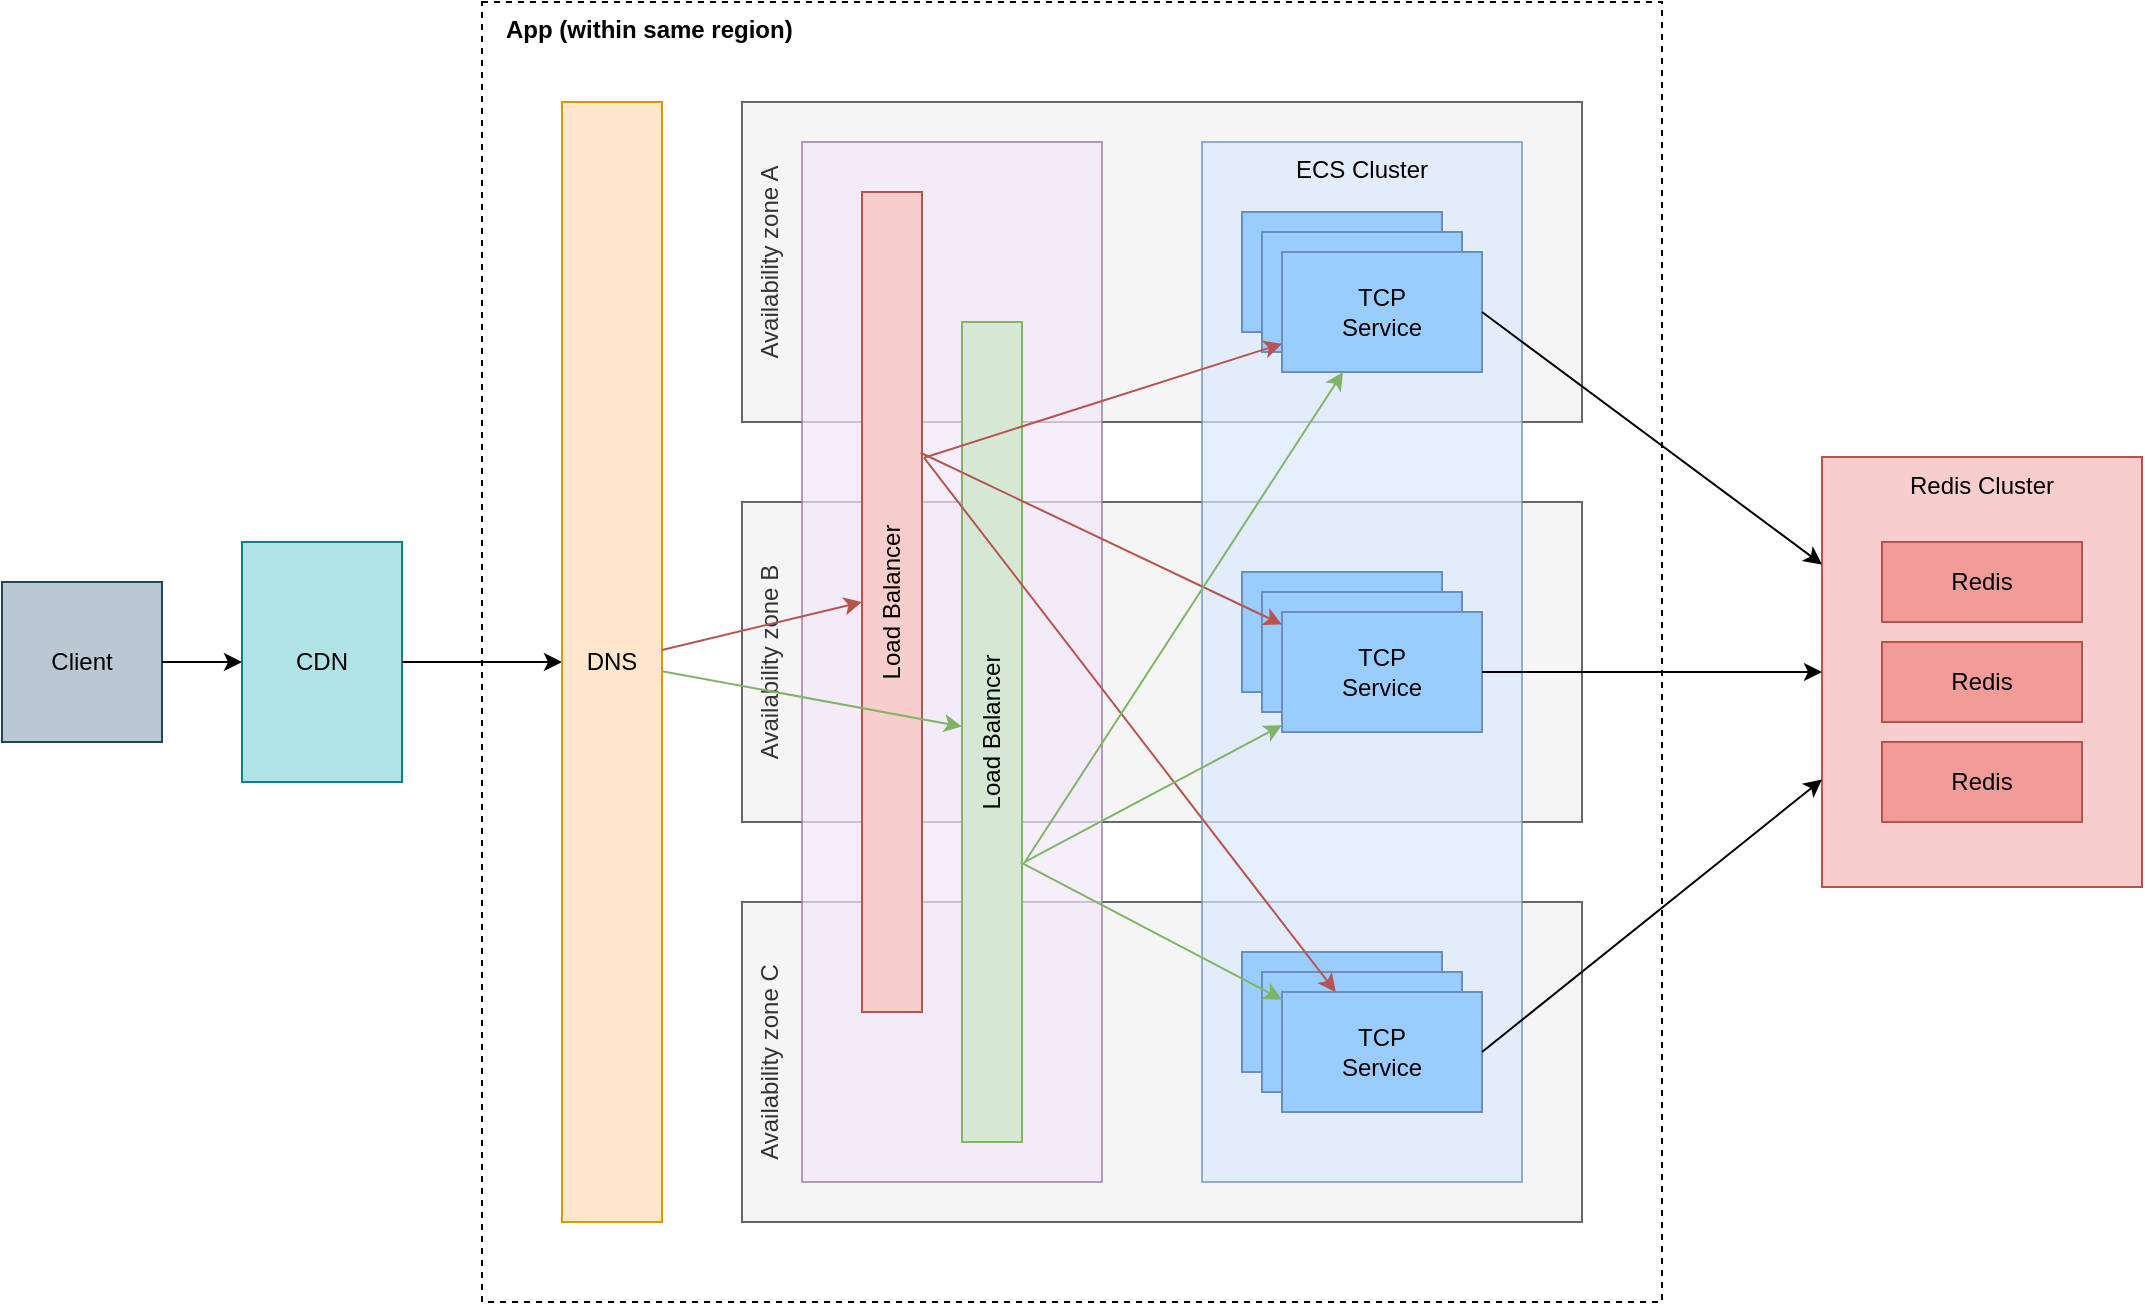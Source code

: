 <mxfile version="17.2.4" type="device" pages="2"><diagram id="96Qtm1Jb9VAXpW-SLc8x" name="Single region"><mxGraphModel dx="2088" dy="792" grid="1" gridSize="10" guides="1" tooltips="1" connect="1" arrows="1" fold="1" page="1" pageScale="1" pageWidth="850" pageHeight="1100" math="0" shadow="0"><root><mxCell id="0"/><mxCell id="1" parent="0"/><mxCell id="vBgQUn8A8mYcaR3TMzE2-48" value="App (within same region)" style="rounded=0;whiteSpace=wrap;html=1;dashed=1;verticalAlign=top;align=left;spacing=2;spacingLeft=10;fontStyle=1" vertex="1" parent="1"><mxGeometry x="200" y="30" width="590" height="650" as="geometry"/></mxCell><mxCell id="vBgQUn8A8mYcaR3TMzE2-33" value="Availability zone C" style="rounded=0;whiteSpace=wrap;html=1;fillColor=#f5f5f5;fontColor=#333333;strokeColor=#666666;align=center;verticalAlign=top;horizontal=0;" vertex="1" parent="1"><mxGeometry x="330" y="480" width="420" height="160" as="geometry"/></mxCell><mxCell id="vBgQUn8A8mYcaR3TMzE2-32" value="Availability zone B" style="rounded=0;whiteSpace=wrap;html=1;fillColor=#f5f5f5;fontColor=#333333;strokeColor=#666666;align=center;verticalAlign=top;horizontal=0;" vertex="1" parent="1"><mxGeometry x="330" y="280" width="420" height="160" as="geometry"/></mxCell><mxCell id="vBgQUn8A8mYcaR3TMzE2-5" value="Availability zone A" style="rounded=0;whiteSpace=wrap;html=1;fillColor=#f5f5f5;fontColor=#333333;strokeColor=#666666;align=center;verticalAlign=top;horizontal=0;" vertex="1" parent="1"><mxGeometry x="330" y="80" width="420" height="160" as="geometry"/></mxCell><mxCell id="4Nwpnol3QOVXxGuFKwtF-5" value="CDN" style="rounded=0;whiteSpace=wrap;html=1;fillColor=#b0e3e6;strokeColor=#0e8088;" vertex="1" parent="1"><mxGeometry x="80" y="300" width="80" height="120" as="geometry"/></mxCell><mxCell id="4Nwpnol3QOVXxGuFKwtF-16" value="" style="endArrow=classic;html=1;rounded=0;exitX=1;exitY=0.5;exitDx=0;exitDy=0;entryX=0;entryY=0.5;entryDx=0;entryDy=0;" edge="1" parent="1" source="4Nwpnol3QOVXxGuFKwtF-5" target="vBgQUn8A8mYcaR3TMzE2-31"><mxGeometry width="50" height="50" relative="1" as="geometry"><mxPoint x="100" y="480" as="sourcePoint"/><mxPoint x="200" y="420" as="targetPoint"/></mxGeometry></mxCell><mxCell id="CU__BdFzHq4G5Ylc6_tn-16" value="Client" style="rounded=0;whiteSpace=wrap;html=1;fillColor=#bac8d3;strokeColor=#23445d;" vertex="1" parent="1"><mxGeometry x="-40" y="320" width="80" height="80" as="geometry"/></mxCell><mxCell id="CU__BdFzHq4G5Ylc6_tn-17" value="" style="endArrow=classic;html=1;rounded=0;" edge="1" parent="1" source="CU__BdFzHq4G5Ylc6_tn-16" target="4Nwpnol3QOVXxGuFKwtF-5"><mxGeometry width="50" height="50" relative="1" as="geometry"><mxPoint x="-50" y="480" as="sourcePoint"/><mxPoint y="430" as="targetPoint"/></mxGeometry></mxCell><mxCell id="vBgQUn8A8mYcaR3TMzE2-11" value="ECS Cluster" style="rounded=0;whiteSpace=wrap;html=1;fillColor=#dae8fc;strokeColor=#6c8ebf;horizontal=1;verticalAlign=top;opacity=70;" vertex="1" parent="1"><mxGeometry x="560" y="100" width="160" height="520" as="geometry"/></mxCell><mxCell id="vBgQUn8A8mYcaR3TMzE2-12" value="TCP&lt;br&gt;Service" style="rounded=0;whiteSpace=wrap;html=1;fillColor=#99CCFF;strokeColor=#6c8ebf;" vertex="1" parent="1"><mxGeometry x="580" y="135" width="100" height="60" as="geometry"/></mxCell><mxCell id="vBgQUn8A8mYcaR3TMzE2-13" value="TCP&lt;br&gt;Service" style="rounded=0;whiteSpace=wrap;html=1;fillColor=#99CCFF;strokeColor=#6c8ebf;" vertex="1" parent="1"><mxGeometry x="590" y="145" width="100" height="60" as="geometry"/></mxCell><mxCell id="vBgQUn8A8mYcaR3TMzE2-14" value="TCP&lt;br&gt;Service" style="rounded=0;whiteSpace=wrap;html=1;fillColor=#99CCFF;strokeColor=#6c8ebf;" vertex="1" parent="1"><mxGeometry x="600" y="155" width="100" height="60" as="geometry"/></mxCell><mxCell id="vBgQUn8A8mYcaR3TMzE2-15" value="TCP&lt;br&gt;Service" style="rounded=0;whiteSpace=wrap;html=1;fillColor=#99CCFF;strokeColor=#6c8ebf;" vertex="1" parent="1"><mxGeometry x="580" y="315" width="100" height="60" as="geometry"/></mxCell><mxCell id="vBgQUn8A8mYcaR3TMzE2-16" value="TCP&lt;br&gt;Service" style="rounded=0;whiteSpace=wrap;html=1;fillColor=#99CCFF;strokeColor=#6c8ebf;" vertex="1" parent="1"><mxGeometry x="590" y="325" width="100" height="60" as="geometry"/></mxCell><mxCell id="vBgQUn8A8mYcaR3TMzE2-17" value="TCP&lt;br&gt;Service" style="rounded=0;whiteSpace=wrap;html=1;fillColor=#99CCFF;strokeColor=#6c8ebf;" vertex="1" parent="1"><mxGeometry x="600" y="335" width="100" height="60" as="geometry"/></mxCell><mxCell id="vBgQUn8A8mYcaR3TMzE2-18" value="TCP&lt;br&gt;Service" style="rounded=0;whiteSpace=wrap;html=1;fillColor=#99CCFF;strokeColor=#6c8ebf;" vertex="1" parent="1"><mxGeometry x="580" y="505" width="100" height="60" as="geometry"/></mxCell><mxCell id="vBgQUn8A8mYcaR3TMzE2-19" value="TCP&lt;br&gt;Service" style="rounded=0;whiteSpace=wrap;html=1;fillColor=#99CCFF;strokeColor=#6c8ebf;" vertex="1" parent="1"><mxGeometry x="590" y="515" width="100" height="60" as="geometry"/></mxCell><mxCell id="vBgQUn8A8mYcaR3TMzE2-20" value="TCP&lt;br&gt;Service" style="rounded=0;whiteSpace=wrap;html=1;fillColor=#99CCFF;strokeColor=#6c8ebf;" vertex="1" parent="1"><mxGeometry x="600" y="525" width="100" height="60" as="geometry"/></mxCell><mxCell id="vBgQUn8A8mYcaR3TMzE2-21" value="Redis Cluster" style="rounded=0;whiteSpace=wrap;html=1;fillColor=#f8cecc;strokeColor=#b85450;verticalAlign=top;" vertex="1" parent="1"><mxGeometry x="870" y="257.5" width="160" height="215" as="geometry"/></mxCell><mxCell id="vBgQUn8A8mYcaR3TMzE2-22" value="Redis" style="rounded=0;whiteSpace=wrap;html=1;fillColor=#F19C99;strokeColor=#b85450;" vertex="1" parent="1"><mxGeometry x="900" y="400" width="100" height="40" as="geometry"/></mxCell><mxCell id="vBgQUn8A8mYcaR3TMzE2-23" value="Redis" style="rounded=0;whiteSpace=wrap;html=1;fillColor=#F19C99;strokeColor=#b85450;" vertex="1" parent="1"><mxGeometry x="900" y="350" width="100" height="40" as="geometry"/></mxCell><mxCell id="vBgQUn8A8mYcaR3TMzE2-24" value="Redis" style="rounded=0;whiteSpace=wrap;html=1;fillColor=#F19C99;strokeColor=#b85450;" vertex="1" parent="1"><mxGeometry x="900" y="300" width="100" height="40" as="geometry"/></mxCell><mxCell id="vBgQUn8A8mYcaR3TMzE2-25" value="" style="endArrow=classic;html=1;rounded=0;entryX=0;entryY=0.25;entryDx=0;entryDy=0;exitX=1;exitY=0.5;exitDx=0;exitDy=0;" edge="1" parent="1" source="vBgQUn8A8mYcaR3TMzE2-14" target="vBgQUn8A8mYcaR3TMzE2-21"><mxGeometry width="50" height="50" relative="1" as="geometry"><mxPoint x="670" y="140" as="sourcePoint"/><mxPoint x="720" y="90" as="targetPoint"/></mxGeometry></mxCell><mxCell id="vBgQUn8A8mYcaR3TMzE2-26" value="" style="endArrow=classic;html=1;rounded=0;entryX=0;entryY=0.5;entryDx=0;entryDy=0;exitX=1;exitY=0.5;exitDx=0;exitDy=0;" edge="1" parent="1" source="vBgQUn8A8mYcaR3TMzE2-17" target="vBgQUn8A8mYcaR3TMzE2-21"><mxGeometry width="50" height="50" relative="1" as="geometry"><mxPoint x="620" y="530" as="sourcePoint"/><mxPoint x="670" y="480" as="targetPoint"/></mxGeometry></mxCell><mxCell id="vBgQUn8A8mYcaR3TMzE2-27" value="" style="endArrow=classic;html=1;rounded=0;entryX=0;entryY=0.75;entryDx=0;entryDy=0;exitX=1;exitY=0.5;exitDx=0;exitDy=0;" edge="1" parent="1" source="vBgQUn8A8mYcaR3TMzE2-20" target="vBgQUn8A8mYcaR3TMzE2-21"><mxGeometry width="50" height="50" relative="1" as="geometry"><mxPoint x="630" y="570" as="sourcePoint"/><mxPoint x="680" y="520" as="targetPoint"/></mxGeometry></mxCell><mxCell id="vBgQUn8A8mYcaR3TMzE2-30" value="" style="rounded=0;whiteSpace=wrap;html=1;horizontal=0;fillColor=#F3E7FA;strokeColor=#9673a6;opacity=70;" vertex="1" parent="1"><mxGeometry x="360" y="100" width="150" height="520" as="geometry"/></mxCell><mxCell id="vBgQUn8A8mYcaR3TMzE2-8" value="Load Balancer" style="rounded=0;whiteSpace=wrap;html=1;horizontal=0;fillColor=#f8cecc;strokeColor=#b85450;" vertex="1" parent="1"><mxGeometry x="390" y="125" width="30" height="410" as="geometry"/></mxCell><mxCell id="vBgQUn8A8mYcaR3TMzE2-10" value="Load Balancer" style="rounded=0;whiteSpace=wrap;html=1;horizontal=0;fillColor=#d5e8d4;strokeColor=#82b366;" vertex="1" parent="1"><mxGeometry x="440" y="190" width="30" height="410" as="geometry"/></mxCell><mxCell id="vBgQUn8A8mYcaR3TMzE2-31" value="DNS" style="rounded=0;whiteSpace=wrap;html=1;horizontal=1;fillColor=#ffe6cc;strokeColor=#d79b00;" vertex="1" parent="1"><mxGeometry x="240" y="80" width="50" height="560" as="geometry"/></mxCell><mxCell id="vBgQUn8A8mYcaR3TMzE2-34" value="" style="endArrow=classic;html=1;rounded=0;strokeColor=#b85450;entryX=0;entryY=0.5;entryDx=0;entryDy=0;fillColor=#f8cecc;" edge="1" parent="1" source="vBgQUn8A8mYcaR3TMzE2-31" target="vBgQUn8A8mYcaR3TMzE2-8"><mxGeometry width="50" height="50" relative="1" as="geometry"><mxPoint x="110" y="550" as="sourcePoint"/><mxPoint x="160" y="500" as="targetPoint"/></mxGeometry></mxCell><mxCell id="vBgQUn8A8mYcaR3TMzE2-36" value="" style="endArrow=classic;html=1;rounded=0;strokeColor=#82b366;fillColor=#d5e8d4;" edge="1" parent="1" source="vBgQUn8A8mYcaR3TMzE2-31" target="vBgQUn8A8mYcaR3TMzE2-10"><mxGeometry width="50" height="50" relative="1" as="geometry"><mxPoint x="120" y="520" as="sourcePoint"/><mxPoint x="170" y="470" as="targetPoint"/></mxGeometry></mxCell><mxCell id="vBgQUn8A8mYcaR3TMzE2-38" value="" style="endArrow=classic;html=1;rounded=0;strokeColor=#b85450;fillColor=#f8cecc;exitX=1.033;exitY=0.324;exitDx=0;exitDy=0;exitPerimeter=0;" edge="1" parent="1" source="vBgQUn8A8mYcaR3TMzE2-8" target="vBgQUn8A8mYcaR3TMzE2-14"><mxGeometry width="50" height="50" relative="1" as="geometry"><mxPoint x="100" y="220" as="sourcePoint"/><mxPoint x="150" y="170" as="targetPoint"/></mxGeometry></mxCell><mxCell id="vBgQUn8A8mYcaR3TMzE2-40" value="" style="endArrow=classic;html=1;rounded=0;strokeColor=#b85450;fillColor=#f8cecc;exitX=0.978;exitY=0.318;exitDx=0;exitDy=0;exitPerimeter=0;" edge="1" parent="1" source="vBgQUn8A8mYcaR3TMzE2-8" target="vBgQUn8A8mYcaR3TMzE2-17"><mxGeometry width="50" height="50" relative="1" as="geometry"><mxPoint x="70" y="290" as="sourcePoint"/><mxPoint x="120" y="240" as="targetPoint"/></mxGeometry></mxCell><mxCell id="vBgQUn8A8mYcaR3TMzE2-41" value="" style="endArrow=classic;html=1;rounded=0;strokeColor=#b85450;fillColor=#f8cecc;exitX=1.033;exitY=0.324;exitDx=0;exitDy=0;exitPerimeter=0;" edge="1" parent="1" source="vBgQUn8A8mYcaR3TMzE2-8" target="vBgQUn8A8mYcaR3TMzE2-20"><mxGeometry width="50" height="50" relative="1" as="geometry"><mxPoint x="90" y="270" as="sourcePoint"/><mxPoint x="140" y="220" as="targetPoint"/></mxGeometry></mxCell><mxCell id="vBgQUn8A8mYcaR3TMzE2-42" value="" style="endArrow=classic;html=1;rounded=0;strokeColor=#82b366;fillColor=#d5e8d4;exitX=1.061;exitY=0.657;exitDx=0;exitDy=0;exitPerimeter=0;" edge="1" parent="1" source="vBgQUn8A8mYcaR3TMzE2-10" target="vBgQUn8A8mYcaR3TMzE2-14"><mxGeometry width="50" height="50" relative="1" as="geometry"><mxPoint x="450" y="460" as="sourcePoint"/><mxPoint x="180" y="510" as="targetPoint"/></mxGeometry></mxCell><mxCell id="vBgQUn8A8mYcaR3TMzE2-43" value="" style="endArrow=classic;html=1;rounded=0;strokeColor=#82b366;fillColor=#d5e8d4;exitX=1.033;exitY=0.659;exitDx=0;exitDy=0;exitPerimeter=0;" edge="1" parent="1" source="vBgQUn8A8mYcaR3TMzE2-10" target="vBgQUn8A8mYcaR3TMzE2-17"><mxGeometry width="50" height="50" relative="1" as="geometry"><mxPoint x="450" y="460" as="sourcePoint"/><mxPoint x="170" y="480" as="targetPoint"/></mxGeometry></mxCell><mxCell id="vBgQUn8A8mYcaR3TMzE2-44" value="" style="endArrow=classic;html=1;rounded=0;strokeColor=#82b366;fillColor=#d5e8d4;exitX=0.978;exitY=0.659;exitDx=0;exitDy=0;exitPerimeter=0;" edge="1" parent="1" source="vBgQUn8A8mYcaR3TMzE2-10" target="vBgQUn8A8mYcaR3TMzE2-20"><mxGeometry width="50" height="50" relative="1" as="geometry"><mxPoint x="60" y="520" as="sourcePoint"/><mxPoint x="110" y="470" as="targetPoint"/></mxGeometry></mxCell></root></mxGraphModel></diagram><diagram id="s4lAt8zQuj3cJx35yD6U" name="Multi region"><mxGraphModel dx="1486" dy="950" grid="1" gridSize="10" guides="1" tooltips="1" connect="1" arrows="1" fold="1" page="1" pageScale="1" pageWidth="850" pageHeight="1100" math="0" shadow="0"><root><mxCell id="0"/><mxCell id="1" parent="0"/><mxCell id="MTFNhM_4rOnWfl_scY5I-1" value="Region 3" style="rounded=0;whiteSpace=wrap;html=1;fillColor=#f5f5f5;fontColor=#333333;strokeColor=#666666;align=left;verticalAlign=top;spacingLeft=10;" vertex="1" parent="1"><mxGeometry x="330" y="400" width="380" height="120" as="geometry"/></mxCell><mxCell id="MTFNhM_4rOnWfl_scY5I-2" value="Region 2" style="rounded=0;whiteSpace=wrap;html=1;fillColor=#f5f5f5;fontColor=#333333;strokeColor=#666666;spacingLeft=10;align=left;verticalAlign=top;" vertex="1" parent="1"><mxGeometry x="330" y="220" width="380" height="120" as="geometry"/></mxCell><mxCell id="MTFNhM_4rOnWfl_scY5I-3" value="Region 1" style="rounded=0;whiteSpace=wrap;html=1;fillColor=#f5f5f5;fontColor=#333333;strokeColor=#666666;align=left;verticalAlign=top;spacingLeft=10;" vertex="1" parent="1"><mxGeometry x="330" y="40" width="380" height="120" as="geometry"/></mxCell><mxCell id="MTFNhM_4rOnWfl_scY5I-4" value="App" style="rounded=0;whiteSpace=wrap;html=1;fillColor=#fff2cc;strokeColor=#d6b656;" vertex="1" parent="1"><mxGeometry x="360" y="70" width="120" height="60" as="geometry"/></mxCell><mxCell id="MTFNhM_4rOnWfl_scY5I-5" value="App" style="rounded=0;whiteSpace=wrap;html=1;fillColor=#fff2cc;strokeColor=#d6b656;" vertex="1" parent="1"><mxGeometry x="360" y="250" width="120" height="60" as="geometry"/></mxCell><mxCell id="MTFNhM_4rOnWfl_scY5I-6" value="App" style="rounded=0;whiteSpace=wrap;html=1;fillColor=#fff2cc;strokeColor=#d6b656;" vertex="1" parent="1"><mxGeometry x="360" y="430" width="120" height="60" as="geometry"/></mxCell><mxCell id="MTFNhM_4rOnWfl_scY5I-7" value="CDN" style="rounded=0;whiteSpace=wrap;html=1;fillColor=#b0e3e6;strokeColor=#0e8088;" vertex="1" parent="1"><mxGeometry x="180" y="220" width="80" height="120" as="geometry"/></mxCell><mxCell id="MTFNhM_4rOnWfl_scY5I-8" value="Redis cluster" style="rounded=0;whiteSpace=wrap;html=1;fillColor=#f8cecc;strokeColor=#b85450;" vertex="1" parent="1"><mxGeometry x="560" y="70" width="120" height="60" as="geometry"/></mxCell><mxCell id="MTFNhM_4rOnWfl_scY5I-9" value="Redis cluster" style="rounded=0;whiteSpace=wrap;html=1;fillColor=#f8cecc;strokeColor=#b85450;" vertex="1" parent="1"><mxGeometry x="560" y="250" width="120" height="60" as="geometry"/></mxCell><mxCell id="MTFNhM_4rOnWfl_scY5I-10" value="Redis cluster" style="rounded=0;whiteSpace=wrap;html=1;fillColor=#f8cecc;strokeColor=#b85450;" vertex="1" parent="1"><mxGeometry x="560" y="430" width="120" height="60" as="geometry"/></mxCell><mxCell id="MTFNhM_4rOnWfl_scY5I-11" value="" style="endArrow=classic;startArrow=classic;html=1;rounded=0;dashed=1;entryX=1;entryY=0.75;entryDx=0;entryDy=0;exitX=1;exitY=0.25;exitDx=0;exitDy=0;" edge="1" parent="1" source="MTFNhM_4rOnWfl_scY5I-9" target="MTFNhM_4rOnWfl_scY5I-8"><mxGeometry width="50" height="50" relative="1" as="geometry"><mxPoint x="800" y="360" as="sourcePoint"/><mxPoint x="860" y="200" as="targetPoint"/><Array as="points"><mxPoint x="760" y="265"/><mxPoint x="760" y="115"/></Array></mxGeometry></mxCell><mxCell id="MTFNhM_4rOnWfl_scY5I-12" value="" style="endArrow=classic;startArrow=classic;html=1;rounded=0;dashed=1;exitX=1;exitY=0.5;exitDx=0;exitDy=0;entryX=1;entryY=0.5;entryDx=0;entryDy=0;" edge="1" parent="1" source="MTFNhM_4rOnWfl_scY5I-10" target="MTFNhM_4rOnWfl_scY5I-8"><mxGeometry width="50" height="50" relative="1" as="geometry"><mxPoint x="700" y="360" as="sourcePoint"/><mxPoint x="760" y="240" as="targetPoint"/><Array as="points"><mxPoint x="780" y="460"/><mxPoint x="780" y="100"/></Array></mxGeometry></mxCell><mxCell id="MTFNhM_4rOnWfl_scY5I-13" value="" style="endArrow=classic;startArrow=classic;html=1;rounded=0;dashed=1;entryX=1;entryY=0.75;entryDx=0;entryDy=0;exitX=1;exitY=0.25;exitDx=0;exitDy=0;" edge="1" parent="1" source="MTFNhM_4rOnWfl_scY5I-10" target="MTFNhM_4rOnWfl_scY5I-9"><mxGeometry width="50" height="50" relative="1" as="geometry"><mxPoint x="660" y="350" as="sourcePoint"/><mxPoint x="660" y="280" as="targetPoint"/><Array as="points"><mxPoint x="760" y="445"/><mxPoint x="760" y="295"/></Array></mxGeometry></mxCell><mxCell id="MTFNhM_4rOnWfl_scY5I-14" value="" style="endArrow=classic;html=1;rounded=0;exitX=1;exitY=0.5;exitDx=0;exitDy=0;entryX=0;entryY=0.5;entryDx=0;entryDy=0;" edge="1" parent="1" source="MTFNhM_4rOnWfl_scY5I-4" target="MTFNhM_4rOnWfl_scY5I-8"><mxGeometry width="50" height="50" relative="1" as="geometry"><mxPoint x="250" y="100" as="sourcePoint"/><mxPoint x="300" y="50" as="targetPoint"/></mxGeometry></mxCell><mxCell id="MTFNhM_4rOnWfl_scY5I-15" value="" style="endArrow=classic;html=1;rounded=0;" edge="1" parent="1" source="MTFNhM_4rOnWfl_scY5I-5" target="MTFNhM_4rOnWfl_scY5I-9"><mxGeometry width="50" height="50" relative="1" as="geometry"><mxPoint x="480" y="279.5" as="sourcePoint"/><mxPoint x="560" y="279.5" as="targetPoint"/></mxGeometry></mxCell><mxCell id="MTFNhM_4rOnWfl_scY5I-16" value="" style="endArrow=classic;html=1;rounded=0;" edge="1" parent="1" source="MTFNhM_4rOnWfl_scY5I-6" target="MTFNhM_4rOnWfl_scY5I-10"><mxGeometry width="50" height="50" relative="1" as="geometry"><mxPoint x="480" y="459.5" as="sourcePoint"/><mxPoint x="560" y="459.5" as="targetPoint"/></mxGeometry></mxCell><mxCell id="MTFNhM_4rOnWfl_scY5I-17" value="" style="endArrow=classic;html=1;rounded=0;exitX=1;exitY=0.25;exitDx=0;exitDy=0;entryX=0;entryY=0.5;entryDx=0;entryDy=0;" edge="1" parent="1" source="MTFNhM_4rOnWfl_scY5I-7" target="MTFNhM_4rOnWfl_scY5I-4"><mxGeometry width="50" height="50" relative="1" as="geometry"><mxPoint x="240" y="160" as="sourcePoint"/><mxPoint x="290" y="110" as="targetPoint"/></mxGeometry></mxCell><mxCell id="MTFNhM_4rOnWfl_scY5I-18" value="" style="endArrow=classic;html=1;rounded=0;exitX=1;exitY=0.5;exitDx=0;exitDy=0;" edge="1" parent="1" source="MTFNhM_4rOnWfl_scY5I-7" target="MTFNhM_4rOnWfl_scY5I-5"><mxGeometry width="50" height="50" relative="1" as="geometry"><mxPoint x="220" y="420" as="sourcePoint"/><mxPoint x="270" y="370" as="targetPoint"/></mxGeometry></mxCell><mxCell id="MTFNhM_4rOnWfl_scY5I-19" value="" style="endArrow=classic;html=1;rounded=0;exitX=1;exitY=0.75;exitDx=0;exitDy=0;entryX=0;entryY=0.5;entryDx=0;entryDy=0;" edge="1" parent="1" source="MTFNhM_4rOnWfl_scY5I-7" target="MTFNhM_4rOnWfl_scY5I-6"><mxGeometry width="50" height="50" relative="1" as="geometry"><mxPoint x="240" y="430" as="sourcePoint"/><mxPoint x="290" y="380" as="targetPoint"/></mxGeometry></mxCell><mxCell id="MTFNhM_4rOnWfl_scY5I-20" value="Replication" style="rounded=1;whiteSpace=wrap;html=1;horizontal=0;" vertex="1" parent="1"><mxGeometry x="790" y="220" width="40" height="120" as="geometry"/></mxCell><mxCell id="MTFNhM_4rOnWfl_scY5I-21" value="" style="edgeStyle=orthogonalEdgeStyle;rounded=0;orthogonalLoop=1;jettySize=auto;html=1;" edge="1" parent="1" source="MTFNhM_4rOnWfl_scY5I-22" target="MTFNhM_4rOnWfl_scY5I-7"><mxGeometry relative="1" as="geometry"/></mxCell><mxCell id="MTFNhM_4rOnWfl_scY5I-22" value="Client" style="rounded=0;whiteSpace=wrap;html=1;fillColor=#bac8d3;strokeColor=#23445d;" vertex="1" parent="1"><mxGeometry x="40" y="240" width="80" height="80" as="geometry"/></mxCell></root></mxGraphModel></diagram></mxfile>